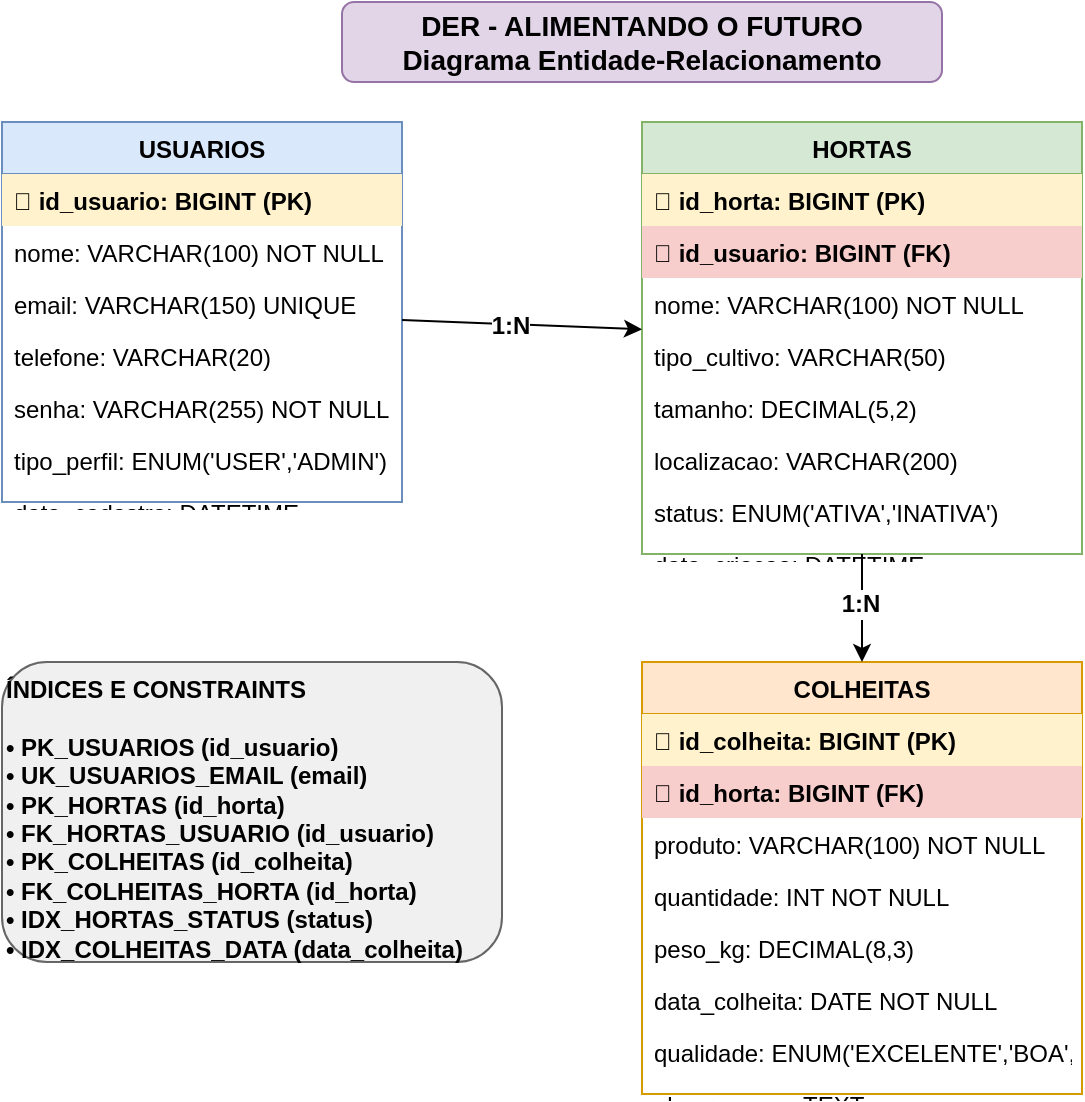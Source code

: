 <mxfile version="22.1.16">
  <diagram name="DER-AlimentandoFuturo" id="der-diagram">
    <mxGraphModel dx="1422" dy="794" grid="1" gridSize="10" guides="1" tooltips="1" connect="1" arrows="1" fold="1" page="1" pageScale="1" pageWidth="827" pageHeight="1169" math="0" shadow="0">
      <root>
        <mxCell id="0" />
        <mxCell id="1" parent="0" />
        
        <!-- Tabela USUARIOS -->
        <mxCell id="usuarios_table" value="USUARIOS" style="swimlane;fontStyle=1;align=center;verticalAlign=top;childLayout=stackLayout;horizontal=1;startSize=26;horizontalStack=0;resizeParent=1;resizeParentMax=0;resizeLast=0;collapsible=1;marginBottom=0;fillColor=#dae8fc;strokeColor=#6c8ebf;" vertex="1" parent="1">
          <mxGeometry x="80" y="80" width="200" height="190" as="geometry" />
        </mxCell>
        <mxCell id="usuarios_pk" value="🔑 id_usuario: BIGINT (PK)" style="text;strokeColor=none;fillColor=#fff2cc;align=left;verticalAlign=top;spacingLeft=4;spacingRight=4;overflow=hidden;rotatable=0;points=[[0,0.5],[1,0.5]];portConstraint=eastwest;fontStyle=1" vertex="1" parent="usuarios_table">
          <mxGeometry y="26" width="200" height="26" as="geometry" />
        </mxCell>
        <mxCell id="usuarios_nome" value="nome: VARCHAR(100) NOT NULL" style="text;strokeColor=none;fillColor=none;align=left;verticalAlign=top;spacingLeft=4;spacingRight=4;overflow=hidden;rotatable=0;points=[[0,0.5],[1,0.5]];portConstraint=eastwest;" vertex="1" parent="usuarios_table">
          <mxGeometry y="52" width="200" height="26" as="geometry" />
        </mxCell>
        <mxCell id="usuarios_email" value="email: VARCHAR(150) UNIQUE" style="text;strokeColor=none;fillColor=none;align=left;verticalAlign=top;spacingLeft=4;spacingRight=4;overflow=hidden;rotatable=0;points=[[0,0.5],[1,0.5]];portConstraint=eastwest;" vertex="1" parent="usuarios_table">
          <mxGeometry y="78" width="200" height="26" as="geometry" />
        </mxCell>
        <mxCell id="usuarios_telefone" value="telefone: VARCHAR(20)" style="text;strokeColor=none;fillColor=none;align=left;verticalAlign=top;spacingLeft=4;spacingRight=4;overflow=hidden;rotatable=0;points=[[0,0.5],[1,0.5]];portConstraint=eastwest;" vertex="1" parent="usuarios_table">
          <mxGeometry y="104" width="200" height="26" as="geometry" />
        </mxCell>
        <mxCell id="usuarios_senha" value="senha: VARCHAR(255) NOT NULL" style="text;strokeColor=none;fillColor=none;align=left;verticalAlign=top;spacingLeft=4;spacingRight=4;overflow=hidden;rotatable=0;points=[[0,0.5],[1,0.5]];portConstraint=eastwest;" vertex="1" parent="usuarios_table">
          <mxGeometry y="130" width="200" height="26" as="geometry" />
        </mxCell>
        <mxCell id="usuarios_tipo" value="tipo_perfil: ENUM('USER','ADMIN')" style="text;strokeColor=none;fillColor=none;align=left;verticalAlign=top;spacingLeft=4;spacingRight=4;overflow=hidden;rotatable=0;points=[[0,0.5],[1,0.5]];portConstraint=eastwest;" vertex="1" parent="usuarios_table">
          <mxGeometry y="156" width="200" height="26" as="geometry" />
        </mxCell>
        <mxCell id="usuarios_data" value="data_cadastro: DATETIME" style="text;strokeColor=none;fillColor=none;align=left;verticalAlign=top;spacingLeft=4;spacingRight=4;overflow=hidden;rotatable=0;points=[[0,0.5],[1,0.5]];portConstraint=eastwest;" vertex="1" parent="usuarios_table">
          <mxGeometry y="182" width="200" height="8" as="geometry" />
        </mxCell>
        
        <!-- Tabela HORTAS -->
        <mxCell id="hortas_table" value="HORTAS" style="swimlane;fontStyle=1;align=center;verticalAlign=top;childLayout=stackLayout;horizontal=1;startSize=26;horizontalStack=0;resizeParent=1;resizeParentMax=0;resizeLast=0;collapsible=1;marginBottom=0;fillColor=#d5e8d4;strokeColor=#82b366;" vertex="1" parent="1">
          <mxGeometry x="400" y="80" width="220" height="216" as="geometry" />
        </mxCell>
        <mxCell id="hortas_pk" value="🔑 id_horta: BIGINT (PK)" style="text;strokeColor=none;fillColor=#fff2cc;align=left;verticalAlign=top;spacingLeft=4;spacingRight=4;overflow=hidden;rotatable=0;points=[[0,0.5],[1,0.5]];portConstraint=eastwest;fontStyle=1" vertex="1" parent="hortas_table">
          <mxGeometry y="26" width="220" height="26" as="geometry" />
        </mxCell>
        <mxCell id="hortas_fk" value="🔗 id_usuario: BIGINT (FK)" style="text;strokeColor=none;fillColor=#f8cecc;align=left;verticalAlign=top;spacingLeft=4;spacingRight=4;overflow=hidden;rotatable=0;points=[[0,0.5],[1,0.5]];portConstraint=eastwest;fontStyle=1" vertex="1" parent="hortas_table">
          <mxGeometry y="52" width="220" height="26" as="geometry" />
        </mxCell>
        <mxCell id="hortas_nome" value="nome: VARCHAR(100) NOT NULL" style="text;strokeColor=none;fillColor=none;align=left;verticalAlign=top;spacingLeft=4;spacingRight=4;overflow=hidden;rotatable=0;points=[[0,0.5],[1,0.5]];portConstraint=eastwest;" vertex="1" parent="hortas_table">
          <mxGeometry y="78" width="220" height="26" as="geometry" />
        </mxCell>
        <mxCell id="hortas_tipo" value="tipo_cultivo: VARCHAR(50)" style="text;strokeColor=none;fillColor=none;align=left;verticalAlign=top;spacingLeft=4;spacingRight=4;overflow=hidden;rotatable=0;points=[[0,0.5],[1,0.5]];portConstraint=eastwest;" vertex="1" parent="hortas_table">
          <mxGeometry y="104" width="220" height="26" as="geometry" />
        </mxCell>
        <mxCell id="hortas_tamanho" value="tamanho: DECIMAL(5,2)" style="text;strokeColor=none;fillColor=none;align=left;verticalAlign=top;spacingLeft=4;spacingRight=4;overflow=hidden;rotatable=0;points=[[0,0.5],[1,0.5]];portConstraint=eastwest;" vertex="1" parent="hortas_table">
          <mxGeometry y="130" width="220" height="26" as="geometry" />
        </mxCell>
        <mxCell id="hortas_localizacao" value="localizacao: VARCHAR(200)" style="text;strokeColor=none;fillColor=none;align=left;verticalAlign=top;spacingLeft=4;spacingRight=4;overflow=hidden;rotatable=0;points=[[0,0.5],[1,0.5]];portConstraint=eastwest;" vertex="1" parent="hortas_table">
          <mxGeometry y="156" width="220" height="26" as="geometry" />
        </mxCell>
        <mxCell id="hortas_status" value="status: ENUM('ATIVA','INATIVA')" style="text;strokeColor=none;fillColor=none;align=left;verticalAlign=top;spacingLeft=4;spacingRight=4;overflow=hidden;rotatable=0;points=[[0,0.5],[1,0.5]];portConstraint=eastwest;" vertex="1" parent="hortas_table">
          <mxGeometry y="182" width="220" height="26" as="geometry" />
        </mxCell>
        <mxCell id="hortas_data" value="data_criacao: DATETIME" style="text;strokeColor=none;fillColor=none;align=left;verticalAlign=top;spacingLeft=4;spacingRight=4;overflow=hidden;rotatable=0;points=[[0,0.5],[1,0.5]];portConstraint=eastwest;" vertex="1" parent="hortas_table">
          <mxGeometry y="208" width="220" height="8" as="geometry" />
        </mxCell>
        
        <!-- Tabela COLHEITAS -->
        <mxCell id="colheitas_table" value="COLHEITAS" style="swimlane;fontStyle=1;align=center;verticalAlign=top;childLayout=stackLayout;horizontal=1;startSize=26;horizontalStack=0;resizeParent=1;resizeParentMax=0;resizeLast=0;collapsible=1;marginBottom=0;fillColor=#ffe6cc;strokeColor=#d79b00;" vertex="1" parent="1">
          <mxGeometry x="400" y="350" width="220" height="216" as="geometry" />
        </mxCell>
        <mxCell id="colheitas_pk" value="🔑 id_colheita: BIGINT (PK)" style="text;strokeColor=none;fillColor=#fff2cc;align=left;verticalAlign=top;spacingLeft=4;spacingRight=4;overflow=hidden;rotatable=0;points=[[0,0.5],[1,0.5]];portConstraint=eastwest;fontStyle=1" vertex="1" parent="colheitas_table">
          <mxGeometry y="26" width="220" height="26" as="geometry" />
        </mxCell>
        <mxCell id="colheitas_fk" value="🔗 id_horta: BIGINT (FK)" style="text;strokeColor=none;fillColor=#f8cecc;align=left;verticalAlign=top;spacingLeft=4;spacingRight=4;overflow=hidden;rotatable=0;points=[[0,0.5],[1,0.5]];portConstraint=eastwest;fontStyle=1" vertex="1" parent="colheitas_table">
          <mxGeometry y="52" width="220" height="26" as="geometry" />
        </mxCell>
        <mxCell id="colheitas_produto" value="produto: VARCHAR(100) NOT NULL" style="text;strokeColor=none;fillColor=none;align=left;verticalAlign=top;spacingLeft=4;spacingRight=4;overflow=hidden;rotatable=0;points=[[0,0.5],[1,0.5]];portConstraint=eastwest;" vertex="1" parent="colheitas_table">
          <mxGeometry y="78" width="220" height="26" as="geometry" />
        </mxCell>
        <mxCell id="colheitas_quantidade" value="quantidade: INT NOT NULL" style="text;strokeColor=none;fillColor=none;align=left;verticalAlign=top;spacingLeft=4;spacingRight=4;overflow=hidden;rotatable=0;points=[[0,0.5],[1,0.5]];portConstraint=eastwest;" vertex="1" parent="colheitas_table">
          <mxGeometry y="104" width="220" height="26" as="geometry" />
        </mxCell>
        <mxCell id="colheitas_peso" value="peso_kg: DECIMAL(8,3)" style="text;strokeColor=none;fillColor=none;align=left;verticalAlign=top;spacingLeft=4;spacingRight=4;overflow=hidden;rotatable=0;points=[[0,0.5],[1,0.5]];portConstraint=eastwest;" vertex="1" parent="colheitas_table">
          <mxGeometry y="130" width="220" height="26" as="geometry" />
        </mxCell>
        <mxCell id="colheitas_data" value="data_colheita: DATE NOT NULL" style="text;strokeColor=none;fillColor=none;align=left;verticalAlign=top;spacingLeft=4;spacingRight=4;overflow=hidden;rotatable=0;points=[[0,0.5],[1,0.5]];portConstraint=eastwest;" vertex="1" parent="colheitas_table">
          <mxGeometry y="156" width="220" height="26" as="geometry" />
        </mxCell>
        <mxCell id="colheitas_qualidade" value="qualidade: ENUM('EXCELENTE','BOA','REGULAR')" style="text;strokeColor=none;fillColor=none;align=left;verticalAlign=top;spacingLeft=4;spacingRight=4;overflow=hidden;rotatable=0;points=[[0,0.5],[1,0.5]];portConstraint=eastwest;" vertex="1" parent="colheitas_table">
          <mxGeometry y="182" width="220" height="26" as="geometry" />
        </mxCell>
        <mxCell id="colheitas_obs" value="observacoes: TEXT" style="text;strokeColor=none;fillColor=none;align=left;verticalAlign=top;spacingLeft=4;spacingRight=4;overflow=hidden;rotatable=0;points=[[0,0.5],[1,0.5]];portConstraint=eastwest;" vertex="1" parent="colheitas_table">
          <mxGeometry y="208" width="220" height="8" as="geometry" />
        </mxCell>
        
        <!-- Relacionamentos -->
        <mxCell id="rel1" edge="1" parent="1" source="usuarios_table" target="hortas_table">
          <mxGeometry relative="1" as="geometry">
            <mxPoint x="280" y="175" as="sourcePoint" />
            <mxPoint x="400" y="175" as="targetPoint" />
          </mxGeometry>
        </mxCell>
        <mxCell id="rel1_label" value="1:N" style="edgeLabel;html=1;align=center;verticalAlign=middle;resizable=0;points=[];fontStyle=1;fontSize=12" vertex="1" connectable="0" parent="rel1">
          <mxGeometry x="-0.1" y="-1" relative="1" as="geometry">
            <mxPoint as="offset" />
          </mxGeometry>
        </mxCell>
        
        <mxCell id="rel2" edge="1" parent="1" source="hortas_table" target="colheitas_table">
          <mxGeometry relative="1" as="geometry">
            <mxPoint x="510" y="296" as="sourcePoint" />
            <mxPoint x="510" y="350" as="targetPoint" />
          </mxGeometry>
        </mxCell>
        <mxCell id="rel2_label" value="1:N" style="edgeLabel;html=1;align=center;verticalAlign=middle;resizable=0;points=[];fontStyle=1;fontSize=12" vertex="1" connectable="0" parent="rel2">
          <mxGeometry x="-0.1" y="-1" relative="1" as="geometry">
            <mxPoint as="offset" />
          </mxGeometry>
        </mxCell>
        
        <!-- Índices e Constraints -->
        <mxCell id="indices" value="ÍNDICES E CONSTRAINTS&#xa;&#xa;• PK_USUARIOS (id_usuario)&#xa;• UK_USUARIOS_EMAIL (email)&#xa;• PK_HORTAS (id_horta)&#xa;• FK_HORTAS_USUARIO (id_usuario)&#xa;• PK_COLHEITAS (id_colheita)&#xa;• FK_COLHEITAS_HORTA (id_horta)&#xa;• IDX_HORTAS_STATUS (status)&#xa;• IDX_COLHEITAS_DATA (data_colheita)" style="rounded=1;whiteSpace=wrap;html=1;fillColor=#f0f0f0;strokeColor=#666666;align=left;verticalAlign=top;fontStyle=1" vertex="1" parent="1">
          <mxGeometry x="80" y="350" width="250" height="150" as="geometry" />
        </mxCell>
        
        <!-- Título -->
        <mxCell id="titulo" value="DER - ALIMENTANDO O FUTURO&#xa;Diagrama Entidade-Relacionamento" style="rounded=1;whiteSpace=wrap;html=1;fillColor=#e1d5e7;strokeColor=#9673a6;align=center;verticalAlign=middle;fontStyle=1;fontSize=14" vertex="1" parent="1">
          <mxGeometry x="250" y="20" width="300" height="40" as="geometry" />
        </mxCell>
      </root>
    </mxGraphModel>
  </diagram>
</mxfile>